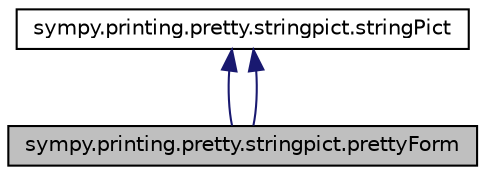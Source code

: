 digraph "sympy.printing.pretty.stringpict.prettyForm"
{
 // LATEX_PDF_SIZE
  edge [fontname="Helvetica",fontsize="10",labelfontname="Helvetica",labelfontsize="10"];
  node [fontname="Helvetica",fontsize="10",shape=record];
  Node1 [label="sympy.printing.pretty.stringpict.prettyForm",height=0.2,width=0.4,color="black", fillcolor="grey75", style="filled", fontcolor="black",tooltip=" "];
  Node2 -> Node1 [dir="back",color="midnightblue",fontsize="10",style="solid",fontname="Helvetica"];
  Node2 [label="sympy.printing.pretty.stringpict.stringPict",height=0.2,width=0.4,color="black", fillcolor="white", style="filled",URL="$classsympy_1_1printing_1_1pretty_1_1stringpict_1_1stringPict.html",tooltip=" "];
  Node2 -> Node1 [dir="back",color="midnightblue",fontsize="10",style="solid",fontname="Helvetica"];
}
